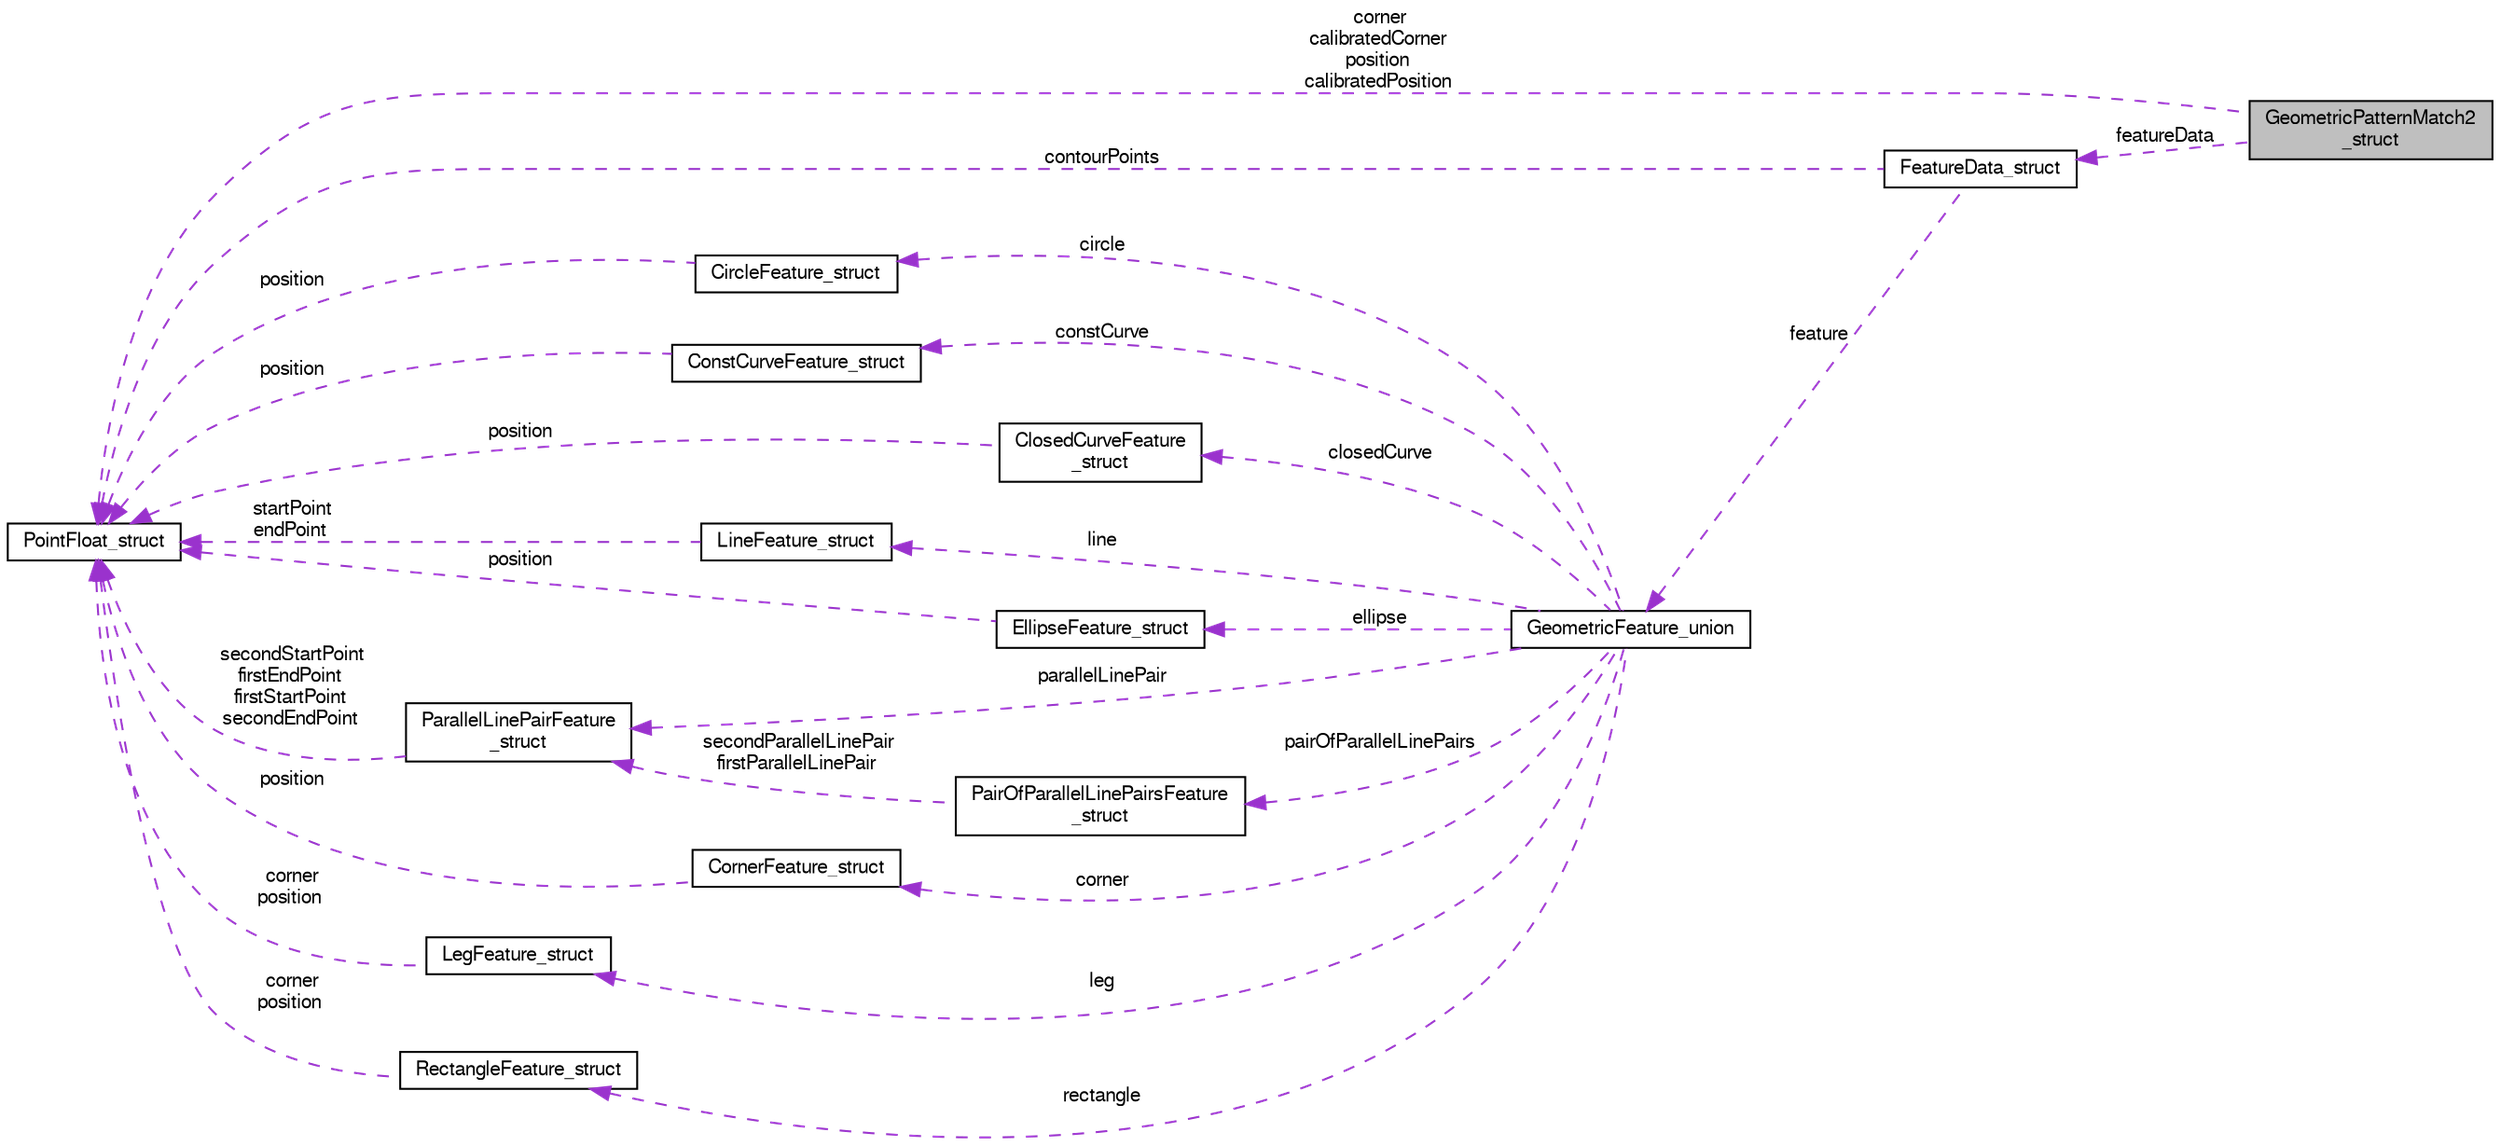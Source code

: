 digraph "GeometricPatternMatch2_struct"
{
  bgcolor="transparent";
  edge [fontname="FreeSans",fontsize="10",labelfontname="FreeSans",labelfontsize="10"];
  node [fontname="FreeSans",fontsize="10",shape=record];
  rankdir="LR";
  Node1 [label="GeometricPatternMatch2\l_struct",height=0.2,width=0.4,color="black", fillcolor="grey75", style="filled" fontcolor="black"];
  Node2 -> Node1 [dir="back",color="darkorchid3",fontsize="10",style="dashed",label=" corner\ncalibratedCorner\nposition\ncalibratedPosition" ,fontname="FreeSans"];
  Node2 [label="PointFloat_struct",height=0.2,width=0.4,color="black",URL="$struct_point_float__struct.html"];
  Node3 -> Node1 [dir="back",color="darkorchid3",fontsize="10",style="dashed",label=" featureData" ,fontname="FreeSans"];
  Node3 [label="FeatureData_struct",height=0.2,width=0.4,color="black",URL="$struct_feature_data__struct.html"];
  Node2 -> Node3 [dir="back",color="darkorchid3",fontsize="10",style="dashed",label=" contourPoints" ,fontname="FreeSans"];
  Node4 -> Node3 [dir="back",color="darkorchid3",fontsize="10",style="dashed",label=" feature" ,fontname="FreeSans"];
  Node4 [label="GeometricFeature_union",height=0.2,width=0.4,color="black",URL="$union_geometric_feature__union.html"];
  Node5 -> Node4 [dir="back",color="darkorchid3",fontsize="10",style="dashed",label=" circle" ,fontname="FreeSans"];
  Node5 [label="CircleFeature_struct",height=0.2,width=0.4,color="black",URL="$struct_circle_feature__struct.html"];
  Node2 -> Node5 [dir="back",color="darkorchid3",fontsize="10",style="dashed",label=" position" ,fontname="FreeSans"];
  Node6 -> Node4 [dir="back",color="darkorchid3",fontsize="10",style="dashed",label=" constCurve" ,fontname="FreeSans"];
  Node6 [label="ConstCurveFeature_struct",height=0.2,width=0.4,color="black",URL="$struct_const_curve_feature__struct.html"];
  Node2 -> Node6 [dir="back",color="darkorchid3",fontsize="10",style="dashed",label=" position" ,fontname="FreeSans"];
  Node7 -> Node4 [dir="back",color="darkorchid3",fontsize="10",style="dashed",label=" closedCurve" ,fontname="FreeSans"];
  Node7 [label="ClosedCurveFeature\l_struct",height=0.2,width=0.4,color="black",URL="$struct_closed_curve_feature__struct.html"];
  Node2 -> Node7 [dir="back",color="darkorchid3",fontsize="10",style="dashed",label=" position" ,fontname="FreeSans"];
  Node8 -> Node4 [dir="back",color="darkorchid3",fontsize="10",style="dashed",label=" line" ,fontname="FreeSans"];
  Node8 [label="LineFeature_struct",height=0.2,width=0.4,color="black",URL="$struct_line_feature__struct.html"];
  Node2 -> Node8 [dir="back",color="darkorchid3",fontsize="10",style="dashed",label=" startPoint\nendPoint" ,fontname="FreeSans"];
  Node9 -> Node4 [dir="back",color="darkorchid3",fontsize="10",style="dashed",label=" ellipse" ,fontname="FreeSans"];
  Node9 [label="EllipseFeature_struct",height=0.2,width=0.4,color="black",URL="$struct_ellipse_feature__struct.html"];
  Node2 -> Node9 [dir="back",color="darkorchid3",fontsize="10",style="dashed",label=" position" ,fontname="FreeSans"];
  Node10 -> Node4 [dir="back",color="darkorchid3",fontsize="10",style="dashed",label=" pairOfParallelLinePairs" ,fontname="FreeSans"];
  Node10 [label="PairOfParallelLinePairsFeature\l_struct",height=0.2,width=0.4,color="black",URL="$struct_pair_of_parallel_line_pairs_feature__struct.html"];
  Node11 -> Node10 [dir="back",color="darkorchid3",fontsize="10",style="dashed",label=" secondParallelLinePair\nfirstParallelLinePair" ,fontname="FreeSans"];
  Node11 [label="ParallelLinePairFeature\l_struct",height=0.2,width=0.4,color="black",URL="$struct_parallel_line_pair_feature__struct.html"];
  Node2 -> Node11 [dir="back",color="darkorchid3",fontsize="10",style="dashed",label=" secondStartPoint\nfirstEndPoint\nfirstStartPoint\nsecondEndPoint" ,fontname="FreeSans"];
  Node12 -> Node4 [dir="back",color="darkorchid3",fontsize="10",style="dashed",label=" corner" ,fontname="FreeSans"];
  Node12 [label="CornerFeature_struct",height=0.2,width=0.4,color="black",URL="$struct_corner_feature__struct.html"];
  Node2 -> Node12 [dir="back",color="darkorchid3",fontsize="10",style="dashed",label=" position" ,fontname="FreeSans"];
  Node13 -> Node4 [dir="back",color="darkorchid3",fontsize="10",style="dashed",label=" leg" ,fontname="FreeSans"];
  Node13 [label="LegFeature_struct",height=0.2,width=0.4,color="black",URL="$struct_leg_feature__struct.html"];
  Node2 -> Node13 [dir="back",color="darkorchid3",fontsize="10",style="dashed",label=" corner\nposition" ,fontname="FreeSans"];
  Node14 -> Node4 [dir="back",color="darkorchid3",fontsize="10",style="dashed",label=" rectangle" ,fontname="FreeSans"];
  Node14 [label="RectangleFeature_struct",height=0.2,width=0.4,color="black",URL="$struct_rectangle_feature__struct.html"];
  Node2 -> Node14 [dir="back",color="darkorchid3",fontsize="10",style="dashed",label=" corner\nposition" ,fontname="FreeSans"];
  Node11 -> Node4 [dir="back",color="darkorchid3",fontsize="10",style="dashed",label=" parallelLinePair" ,fontname="FreeSans"];
}
